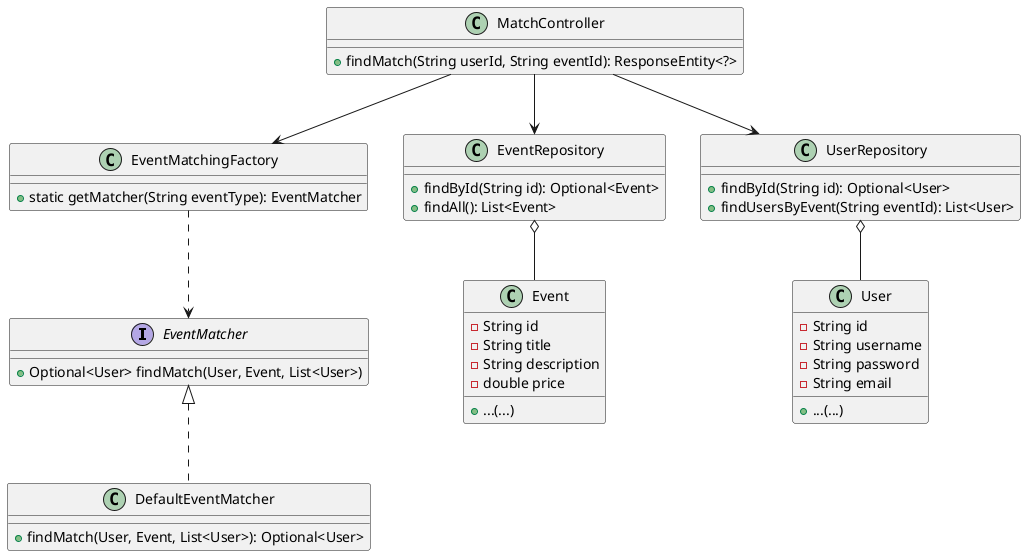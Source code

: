 @startuml FactoryPattern

interface EventMatcher {
    + Optional<User> findMatch(User, Event, List<User>)
}

class DefaultEventMatcher implements EventMatcher {
    + findMatch(User, Event, List<User>): Optional<User>
}

class EventMatchingFactory {
    + static getMatcher(String eventType): EventMatcher
}

class MatchController {
    + findMatch(String userId, String eventId): ResponseEntity<?>
}

class EventRepository {
    + findById(String id): Optional<Event>
    + findAll(): List<Event>
}

class UserRepository {
    + findById(String id): Optional<User>
    + findUsersByEvent(String eventId): List<User>
}

class Event {
    - String id
    - String title
    - String description
    - double price
    + ...(...)
}

class User {
    - String id
    - String username
    - String password
    - String email
    + ...(...)
}


EventMatchingFactory ..> EventMatcher
MatchController --> EventRepository
MatchController --> UserRepository
MatchController --> EventMatchingFactory
UserRepository o-- User
EventRepository o-- Event

@enduml
